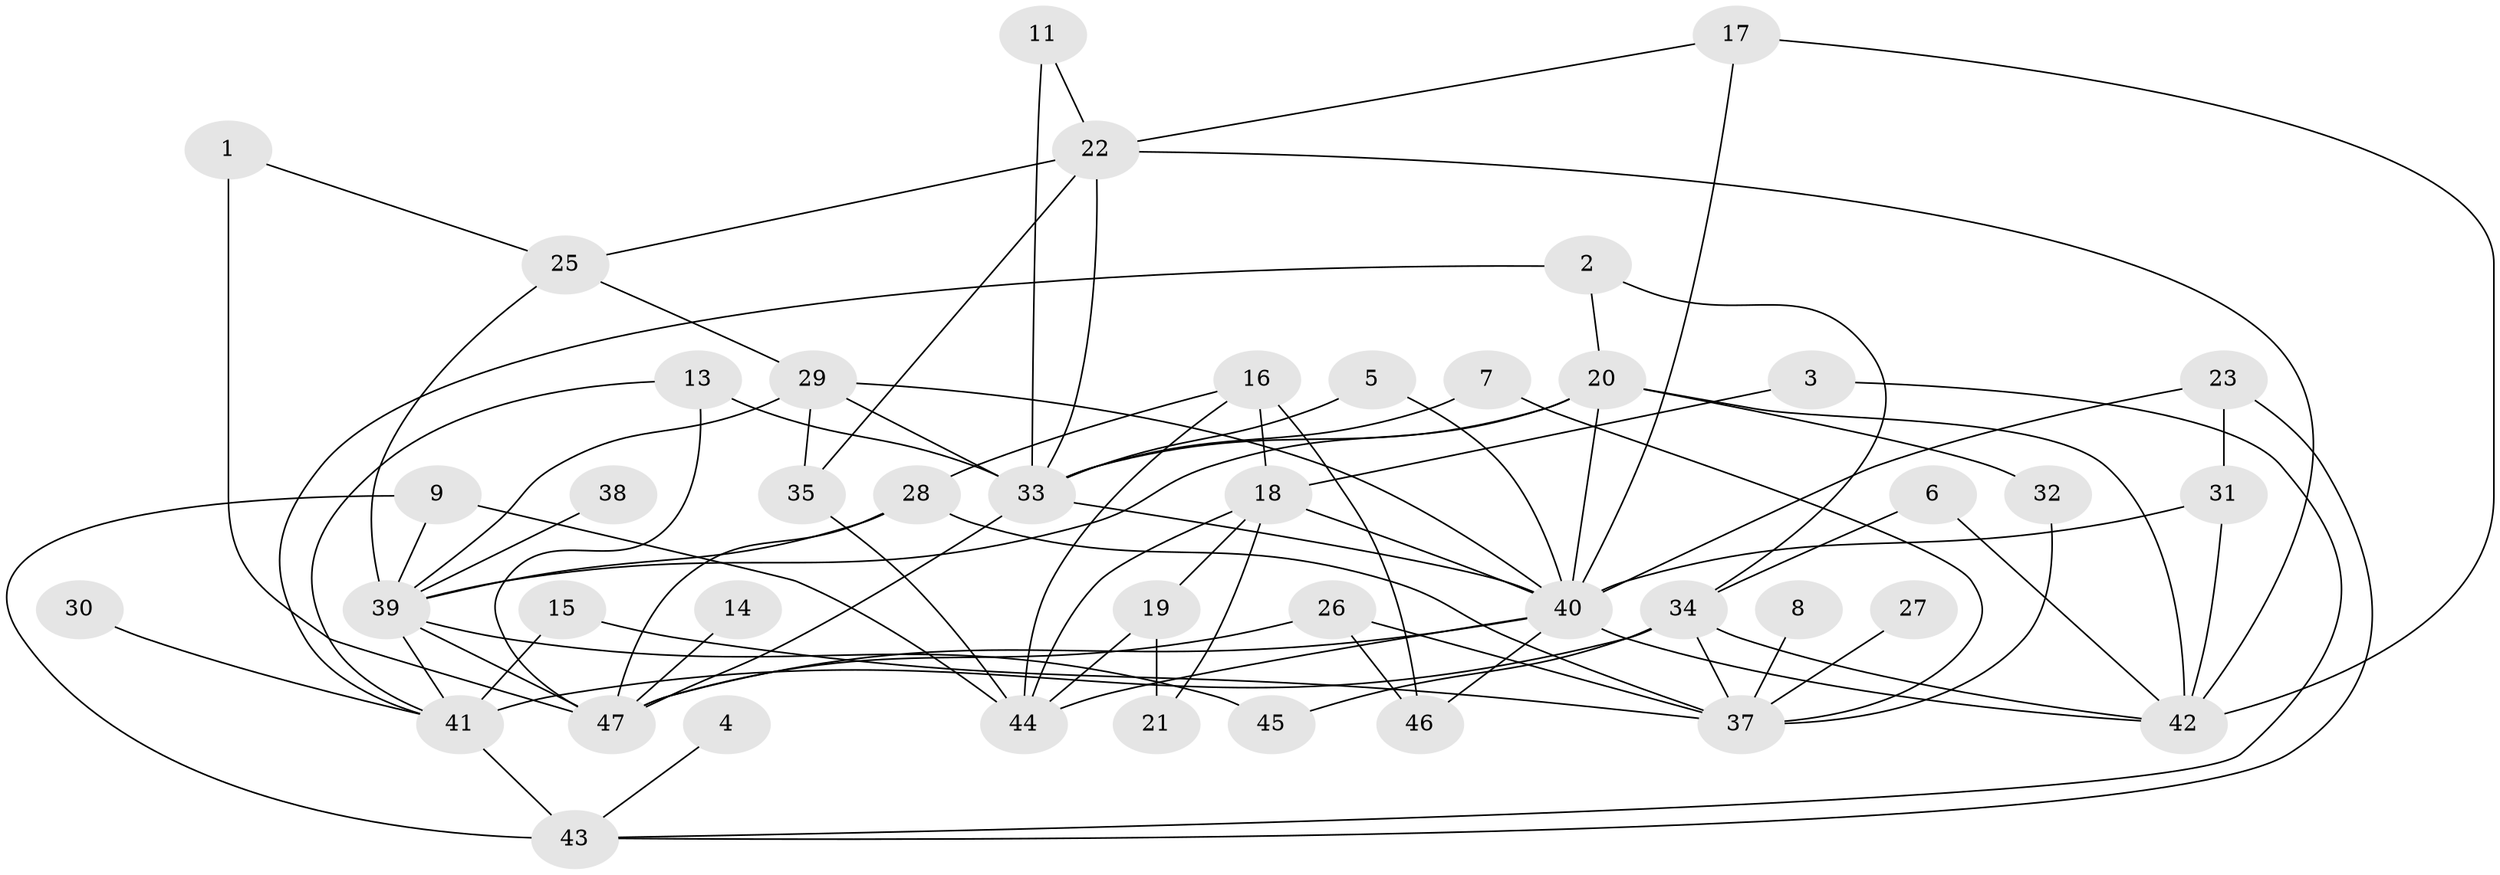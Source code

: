 // original degree distribution, {4: 0.20430107526881722, 1: 0.11827956989247312, 3: 0.17204301075268819, 2: 0.3010752688172043, 5: 0.08602150537634409, 6: 0.053763440860215055, 8: 0.010752688172043012, 0: 0.043010752688172046, 7: 0.010752688172043012}
// Generated by graph-tools (version 1.1) at 2025/49/03/09/25 03:49:04]
// undirected, 43 vertices, 84 edges
graph export_dot {
graph [start="1"]
  node [color=gray90,style=filled];
  1;
  2;
  3;
  4;
  5;
  6;
  7;
  8;
  9;
  11;
  13;
  14;
  15;
  16;
  17;
  18;
  19;
  20;
  21;
  22;
  23;
  25;
  26;
  27;
  28;
  29;
  30;
  31;
  32;
  33;
  34;
  35;
  37;
  38;
  39;
  40;
  41;
  42;
  43;
  44;
  45;
  46;
  47;
  1 -- 25 [weight=1.0];
  1 -- 47 [weight=2.0];
  2 -- 20 [weight=1.0];
  2 -- 34 [weight=1.0];
  2 -- 41 [weight=1.0];
  3 -- 18 [weight=1.0];
  3 -- 43 [weight=1.0];
  4 -- 43 [weight=1.0];
  5 -- 33 [weight=1.0];
  5 -- 40 [weight=1.0];
  6 -- 34 [weight=1.0];
  6 -- 42 [weight=1.0];
  7 -- 33 [weight=1.0];
  7 -- 37 [weight=1.0];
  8 -- 37 [weight=1.0];
  9 -- 39 [weight=1.0];
  9 -- 43 [weight=1.0];
  9 -- 44 [weight=1.0];
  11 -- 22 [weight=1.0];
  11 -- 33 [weight=1.0];
  13 -- 33 [weight=1.0];
  13 -- 41 [weight=1.0];
  13 -- 47 [weight=1.0];
  14 -- 47 [weight=1.0];
  15 -- 37 [weight=1.0];
  15 -- 41 [weight=1.0];
  16 -- 18 [weight=1.0];
  16 -- 28 [weight=1.0];
  16 -- 44 [weight=1.0];
  16 -- 46 [weight=2.0];
  17 -- 22 [weight=1.0];
  17 -- 40 [weight=1.0];
  17 -- 42 [weight=1.0];
  18 -- 19 [weight=1.0];
  18 -- 21 [weight=1.0];
  18 -- 40 [weight=1.0];
  18 -- 44 [weight=1.0];
  19 -- 21 [weight=1.0];
  19 -- 44 [weight=1.0];
  20 -- 32 [weight=1.0];
  20 -- 33 [weight=1.0];
  20 -- 39 [weight=1.0];
  20 -- 40 [weight=1.0];
  20 -- 42 [weight=1.0];
  22 -- 25 [weight=1.0];
  22 -- 33 [weight=1.0];
  22 -- 35 [weight=1.0];
  22 -- 42 [weight=1.0];
  23 -- 31 [weight=1.0];
  23 -- 40 [weight=1.0];
  23 -- 43 [weight=1.0];
  25 -- 29 [weight=1.0];
  25 -- 39 [weight=1.0];
  26 -- 37 [weight=1.0];
  26 -- 46 [weight=1.0];
  26 -- 47 [weight=1.0];
  27 -- 37 [weight=1.0];
  28 -- 37 [weight=1.0];
  28 -- 39 [weight=1.0];
  28 -- 47 [weight=1.0];
  29 -- 33 [weight=1.0];
  29 -- 35 [weight=1.0];
  29 -- 39 [weight=1.0];
  29 -- 40 [weight=1.0];
  30 -- 41 [weight=1.0];
  31 -- 40 [weight=1.0];
  31 -- 42 [weight=1.0];
  32 -- 37 [weight=1.0];
  33 -- 40 [weight=2.0];
  33 -- 47 [weight=1.0];
  34 -- 37 [weight=1.0];
  34 -- 41 [weight=1.0];
  34 -- 42 [weight=1.0];
  34 -- 45 [weight=1.0];
  35 -- 44 [weight=1.0];
  38 -- 39 [weight=1.0];
  39 -- 41 [weight=1.0];
  39 -- 45 [weight=2.0];
  39 -- 47 [weight=1.0];
  40 -- 42 [weight=1.0];
  40 -- 44 [weight=1.0];
  40 -- 46 [weight=2.0];
  40 -- 47 [weight=1.0];
  41 -- 43 [weight=2.0];
}
